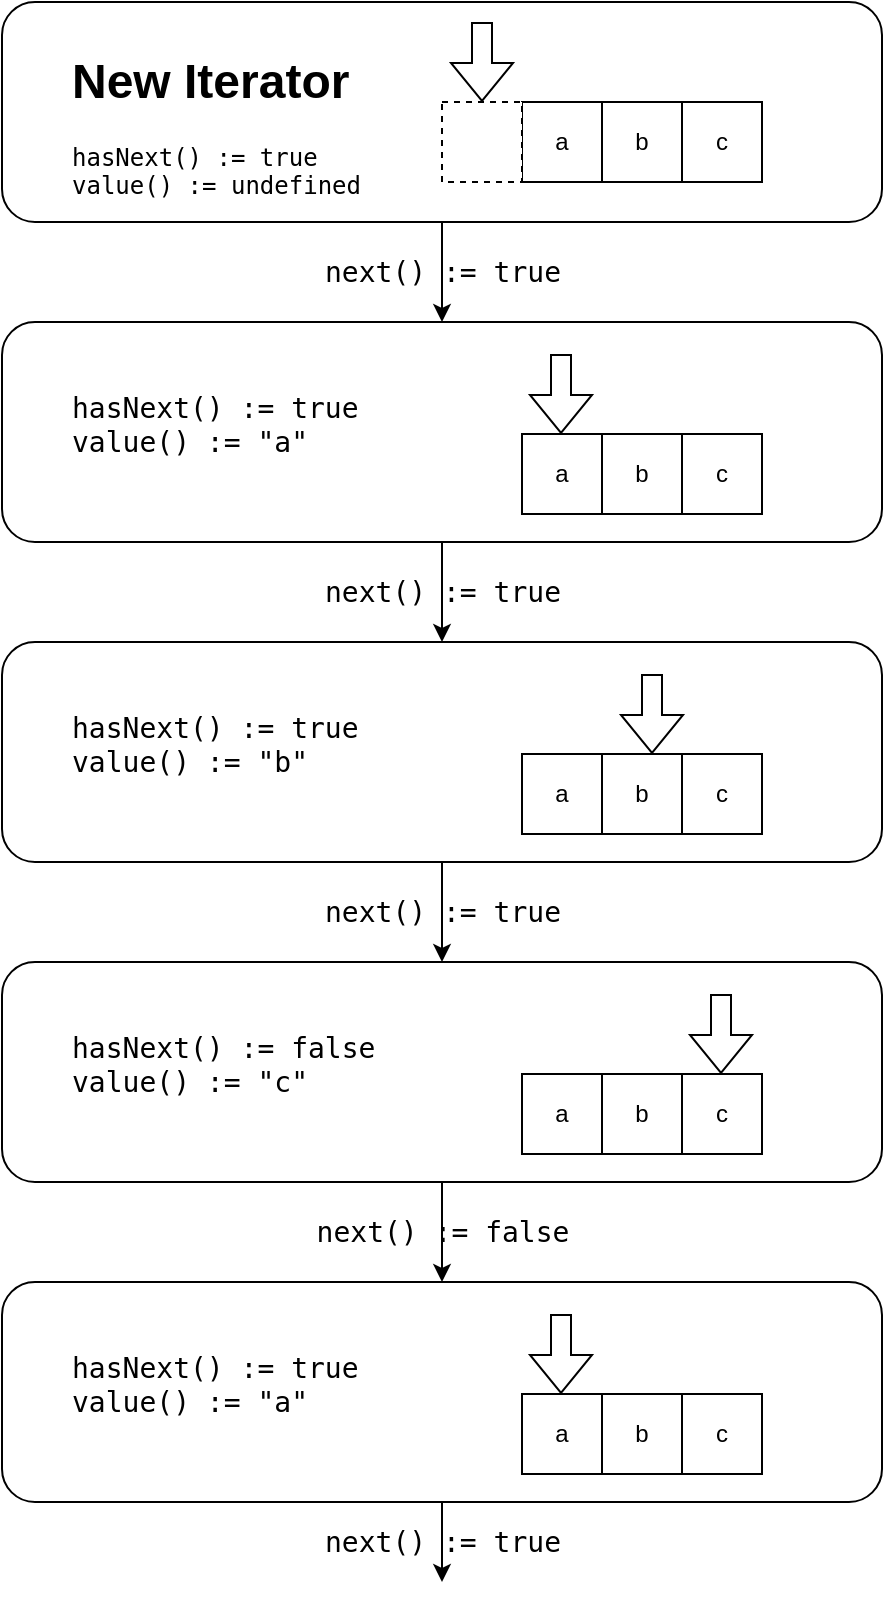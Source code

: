<mxfile version="15.8.4" type="device"><diagram id="d5SYXRDXi_h7nGwEbvqk" name="Seite-1"><mxGraphModel dx="1092" dy="808" grid="1" gridSize="10" guides="1" tooltips="1" connect="1" arrows="1" fold="1" page="1" pageScale="1" pageWidth="1169" pageHeight="827" math="0" shadow="0"><root><mxCell id="0"/><mxCell id="1" parent="0"/><mxCell id="sIcMr0gsb8SzXCDBPNqp-12" value="" style="rounded=1;whiteSpace=wrap;html=1;" vertex="1" parent="1"><mxGeometry x="260" y="190" width="440" height="110" as="geometry"/></mxCell><mxCell id="sIcMr0gsb8SzXCDBPNqp-11" value="" style="rounded=1;whiteSpace=wrap;html=1;" vertex="1" parent="1"><mxGeometry x="260" y="30" width="440" height="110" as="geometry"/></mxCell><mxCell id="sIcMr0gsb8SzXCDBPNqp-1" value="a" style="rounded=0;whiteSpace=wrap;html=1;" vertex="1" parent="1"><mxGeometry x="520" y="80" width="40" height="40" as="geometry"/></mxCell><mxCell id="sIcMr0gsb8SzXCDBPNqp-2" value="b" style="rounded=0;whiteSpace=wrap;html=1;" vertex="1" parent="1"><mxGeometry x="560" y="80" width="40" height="40" as="geometry"/></mxCell><mxCell id="sIcMr0gsb8SzXCDBPNqp-3" value="c" style="rounded=0;whiteSpace=wrap;html=1;" vertex="1" parent="1"><mxGeometry x="600" y="80" width="40" height="40" as="geometry"/></mxCell><mxCell id="sIcMr0gsb8SzXCDBPNqp-5" value="" style="shape=flexArrow;endArrow=classic;html=1;rounded=0;" edge="1" parent="1"><mxGeometry width="50" height="50" relative="1" as="geometry"><mxPoint x="500" y="40" as="sourcePoint"/><mxPoint x="500" y="80" as="targetPoint"/></mxGeometry></mxCell><mxCell id="sIcMr0gsb8SzXCDBPNqp-6" value="&lt;h1&gt;New Iterator&lt;/h1&gt;&lt;pre&gt;hasNext() := true&lt;br&gt;value() := undefined&lt;/pre&gt;" style="text;html=1;strokeColor=none;fillColor=none;spacing=5;spacingTop=-20;whiteSpace=wrap;overflow=hidden;rounded=0;" vertex="1" parent="1"><mxGeometry x="290" y="50" width="190" height="80" as="geometry"/></mxCell><mxCell id="sIcMr0gsb8SzXCDBPNqp-7" value="a" style="rounded=0;whiteSpace=wrap;html=1;" vertex="1" parent="1"><mxGeometry x="520" y="246" width="40" height="40" as="geometry"/></mxCell><mxCell id="sIcMr0gsb8SzXCDBPNqp-8" value="b" style="rounded=0;whiteSpace=wrap;html=1;" vertex="1" parent="1"><mxGeometry x="560" y="246" width="40" height="40" as="geometry"/></mxCell><mxCell id="sIcMr0gsb8SzXCDBPNqp-9" value="c" style="rounded=0;whiteSpace=wrap;html=1;" vertex="1" parent="1"><mxGeometry x="600" y="246" width="40" height="40" as="geometry"/></mxCell><mxCell id="sIcMr0gsb8SzXCDBPNqp-10" value="" style="shape=flexArrow;endArrow=classic;html=1;rounded=0;" edge="1" parent="1"><mxGeometry width="50" height="50" relative="1" as="geometry"><mxPoint x="539.5" y="206" as="sourcePoint"/><mxPoint x="539.5" y="246" as="targetPoint"/></mxGeometry></mxCell><mxCell id="sIcMr0gsb8SzXCDBPNqp-13" value="" style="rounded=1;whiteSpace=wrap;html=1;" vertex="1" parent="1"><mxGeometry x="260" y="350" width="440" height="110" as="geometry"/></mxCell><mxCell id="sIcMr0gsb8SzXCDBPNqp-14" value="a" style="rounded=0;whiteSpace=wrap;html=1;" vertex="1" parent="1"><mxGeometry x="520" y="406" width="40" height="40" as="geometry"/></mxCell><mxCell id="sIcMr0gsb8SzXCDBPNqp-15" value="b" style="rounded=0;whiteSpace=wrap;html=1;" vertex="1" parent="1"><mxGeometry x="560" y="406" width="40" height="40" as="geometry"/></mxCell><mxCell id="sIcMr0gsb8SzXCDBPNqp-16" value="c" style="rounded=0;whiteSpace=wrap;html=1;" vertex="1" parent="1"><mxGeometry x="600" y="406" width="40" height="40" as="geometry"/></mxCell><mxCell id="sIcMr0gsb8SzXCDBPNqp-17" value="" style="shape=flexArrow;endArrow=classic;html=1;rounded=0;" edge="1" parent="1"><mxGeometry width="50" height="50" relative="1" as="geometry"><mxPoint x="585" y="366" as="sourcePoint"/><mxPoint x="585" y="406" as="targetPoint"/></mxGeometry></mxCell><mxCell id="sIcMr0gsb8SzXCDBPNqp-18" value="" style="rounded=1;whiteSpace=wrap;html=1;" vertex="1" parent="1"><mxGeometry x="260" y="510" width="440" height="110" as="geometry"/></mxCell><mxCell id="sIcMr0gsb8SzXCDBPNqp-19" value="a" style="rounded=0;whiteSpace=wrap;html=1;" vertex="1" parent="1"><mxGeometry x="520" y="566" width="40" height="40" as="geometry"/></mxCell><mxCell id="sIcMr0gsb8SzXCDBPNqp-20" value="b" style="rounded=0;whiteSpace=wrap;html=1;" vertex="1" parent="1"><mxGeometry x="560" y="566" width="40" height="40" as="geometry"/></mxCell><mxCell id="sIcMr0gsb8SzXCDBPNqp-21" value="c" style="rounded=0;whiteSpace=wrap;html=1;" vertex="1" parent="1"><mxGeometry x="600" y="566" width="40" height="40" as="geometry"/></mxCell><mxCell id="sIcMr0gsb8SzXCDBPNqp-22" value="" style="shape=flexArrow;endArrow=classic;html=1;rounded=0;" edge="1" parent="1"><mxGeometry width="50" height="50" relative="1" as="geometry"><mxPoint x="619.5" y="526" as="sourcePoint"/><mxPoint x="619.5" y="566" as="targetPoint"/></mxGeometry></mxCell><mxCell id="sIcMr0gsb8SzXCDBPNqp-23" value="" style="rounded=1;whiteSpace=wrap;html=1;" vertex="1" parent="1"><mxGeometry x="260" y="670" width="440" height="110" as="geometry"/></mxCell><mxCell id="sIcMr0gsb8SzXCDBPNqp-24" value="a" style="rounded=0;whiteSpace=wrap;html=1;" vertex="1" parent="1"><mxGeometry x="520" y="726" width="40" height="40" as="geometry"/></mxCell><mxCell id="sIcMr0gsb8SzXCDBPNqp-25" value="b" style="rounded=0;whiteSpace=wrap;html=1;" vertex="1" parent="1"><mxGeometry x="560" y="726" width="40" height="40" as="geometry"/></mxCell><mxCell id="sIcMr0gsb8SzXCDBPNqp-26" value="c" style="rounded=0;whiteSpace=wrap;html=1;" vertex="1" parent="1"><mxGeometry x="600" y="726" width="40" height="40" as="geometry"/></mxCell><mxCell id="sIcMr0gsb8SzXCDBPNqp-27" value="" style="shape=flexArrow;endArrow=classic;html=1;rounded=0;" edge="1" parent="1"><mxGeometry width="50" height="50" relative="1" as="geometry"><mxPoint x="539.5" y="686" as="sourcePoint"/><mxPoint x="539.5" y="726" as="targetPoint"/></mxGeometry></mxCell><mxCell id="sIcMr0gsb8SzXCDBPNqp-28" value="&lt;pre&gt;&lt;font style=&quot;font-size: 14px&quot;&gt;next() := true&lt;/font&gt;&lt;/pre&gt;" style="endArrow=classic;html=1;rounded=0;fillColor=none;labelBackgroundColor=none;" edge="1" parent="1" source="sIcMr0gsb8SzXCDBPNqp-11" target="sIcMr0gsb8SzXCDBPNqp-12"><mxGeometry width="50" height="50" relative="1" as="geometry"><mxPoint x="530" y="420" as="sourcePoint"/><mxPoint x="580" y="370" as="targetPoint"/></mxGeometry></mxCell><mxCell id="sIcMr0gsb8SzXCDBPNqp-29" value="&lt;pre&gt;&lt;font style=&quot;font-size: 14px&quot;&gt;next() := true&lt;/font&gt;&lt;/pre&gt;" style="endArrow=classic;html=1;rounded=0;labelBackgroundColor=none;" edge="1" parent="1" source="sIcMr0gsb8SzXCDBPNqp-12" target="sIcMr0gsb8SzXCDBPNqp-13"><mxGeometry width="50" height="50" relative="1" as="geometry"><mxPoint x="490" y="150" as="sourcePoint"/><mxPoint x="490" y="200" as="targetPoint"/></mxGeometry></mxCell><mxCell id="sIcMr0gsb8SzXCDBPNqp-30" value="&lt;pre&gt;&lt;font style=&quot;font-size: 14px&quot;&gt;next() := true&lt;/font&gt;&lt;/pre&gt;" style="endArrow=classic;html=1;rounded=0;labelBackgroundColor=none;" edge="1" parent="1" source="sIcMr0gsb8SzXCDBPNqp-13" target="sIcMr0gsb8SzXCDBPNqp-18"><mxGeometry width="50" height="50" relative="1" as="geometry"><mxPoint x="500" y="160" as="sourcePoint"/><mxPoint x="500" y="210" as="targetPoint"/></mxGeometry></mxCell><mxCell id="sIcMr0gsb8SzXCDBPNqp-31" value="&lt;pre&gt;&lt;font style=&quot;font-size: 14px&quot;&gt;next() := false&lt;/font&gt;&lt;/pre&gt;" style="endArrow=classic;html=1;rounded=0;labelBackgroundColor=none;" edge="1" parent="1" source="sIcMr0gsb8SzXCDBPNqp-18" target="sIcMr0gsb8SzXCDBPNqp-23"><mxGeometry width="50" height="50" relative="1" as="geometry"><mxPoint x="510" y="170" as="sourcePoint"/><mxPoint x="510" y="220" as="targetPoint"/></mxGeometry></mxCell><mxCell id="sIcMr0gsb8SzXCDBPNqp-32" value="&lt;pre&gt;&lt;font style=&quot;font-size: 14px&quot;&gt;next() := true&lt;/font&gt;&lt;/pre&gt;" style="endArrow=classic;html=1;rounded=0;labelBackgroundColor=none;" edge="1" parent="1" source="sIcMr0gsb8SzXCDBPNqp-23"><mxGeometry width="50" height="50" relative="1" as="geometry"><mxPoint x="480" y="710" as="sourcePoint"/><mxPoint x="480" y="820" as="targetPoint"/></mxGeometry></mxCell><mxCell id="sIcMr0gsb8SzXCDBPNqp-33" value="&lt;pre&gt;&lt;font style=&quot;font-size: 14px&quot;&gt;&lt;span style=&quot;font-weight: normal&quot;&gt;hasNext() := true&lt;br&gt;&lt;/span&gt;value() := &quot;a&quot;&lt;/font&gt;&lt;/pre&gt;" style="text;html=1;strokeColor=none;fillColor=none;spacing=5;spacingTop=-20;whiteSpace=wrap;overflow=hidden;rounded=0;" vertex="1" parent="1"><mxGeometry x="290" y="222.5" width="190" height="45" as="geometry"/></mxCell><mxCell id="sIcMr0gsb8SzXCDBPNqp-34" value="&lt;pre&gt;&lt;font style=&quot;font-size: 14px&quot;&gt;&lt;span style=&quot;font-weight: normal&quot;&gt;hasNext() := true&lt;br&gt;&lt;/span&gt;value() := &quot;b&quot;&lt;/font&gt;&lt;/pre&gt;" style="text;html=1;strokeColor=none;fillColor=none;spacing=5;spacingTop=-20;whiteSpace=wrap;overflow=hidden;rounded=0;" vertex="1" parent="1"><mxGeometry x="290" y="382.5" width="190" height="45" as="geometry"/></mxCell><mxCell id="sIcMr0gsb8SzXCDBPNqp-35" value="&lt;pre&gt;&lt;font style=&quot;font-size: 14px&quot;&gt;&lt;span style=&quot;font-weight: normal&quot;&gt;hasNext() := false&lt;br&gt;&lt;/span&gt;value() := &quot;c&quot;&lt;/font&gt;&lt;/pre&gt;" style="text;html=1;strokeColor=none;fillColor=none;spacing=5;spacingTop=-20;whiteSpace=wrap;overflow=hidden;rounded=0;" vertex="1" parent="1"><mxGeometry x="290" y="542.5" width="190" height="45" as="geometry"/></mxCell><mxCell id="sIcMr0gsb8SzXCDBPNqp-36" value="&lt;pre&gt;&lt;font style=&quot;font-size: 14px&quot;&gt;&lt;span style=&quot;font-weight: normal&quot;&gt;hasNext() := true&lt;br&gt;&lt;/span&gt;value() := &quot;a&quot;&lt;/font&gt;&lt;/pre&gt;" style="text;html=1;strokeColor=none;fillColor=none;spacing=5;spacingTop=-20;whiteSpace=wrap;overflow=hidden;rounded=0;" vertex="1" parent="1"><mxGeometry x="290" y="702.5" width="190" height="45" as="geometry"/></mxCell><mxCell id="sIcMr0gsb8SzXCDBPNqp-37" value="" style="rounded=0;whiteSpace=wrap;html=1;fontSize=14;dashed=1;" vertex="1" parent="1"><mxGeometry x="480" y="80" width="40" height="40" as="geometry"/></mxCell></root></mxGraphModel></diagram></mxfile>